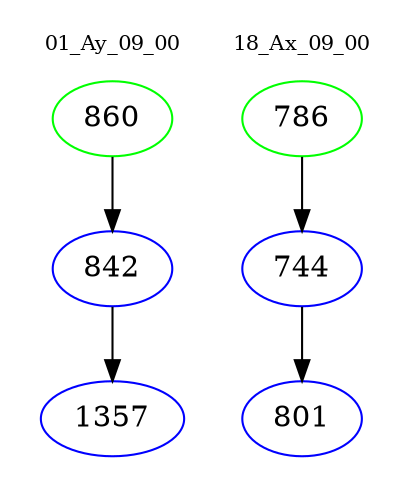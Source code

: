 digraph{
subgraph cluster_0 {
color = white
label = "01_Ay_09_00";
fontsize=10;
T0_860 [label="860", color="green"]
T0_860 -> T0_842 [color="black"]
T0_842 [label="842", color="blue"]
T0_842 -> T0_1357 [color="black"]
T0_1357 [label="1357", color="blue"]
}
subgraph cluster_1 {
color = white
label = "18_Ax_09_00";
fontsize=10;
T1_786 [label="786", color="green"]
T1_786 -> T1_744 [color="black"]
T1_744 [label="744", color="blue"]
T1_744 -> T1_801 [color="black"]
T1_801 [label="801", color="blue"]
}
}
